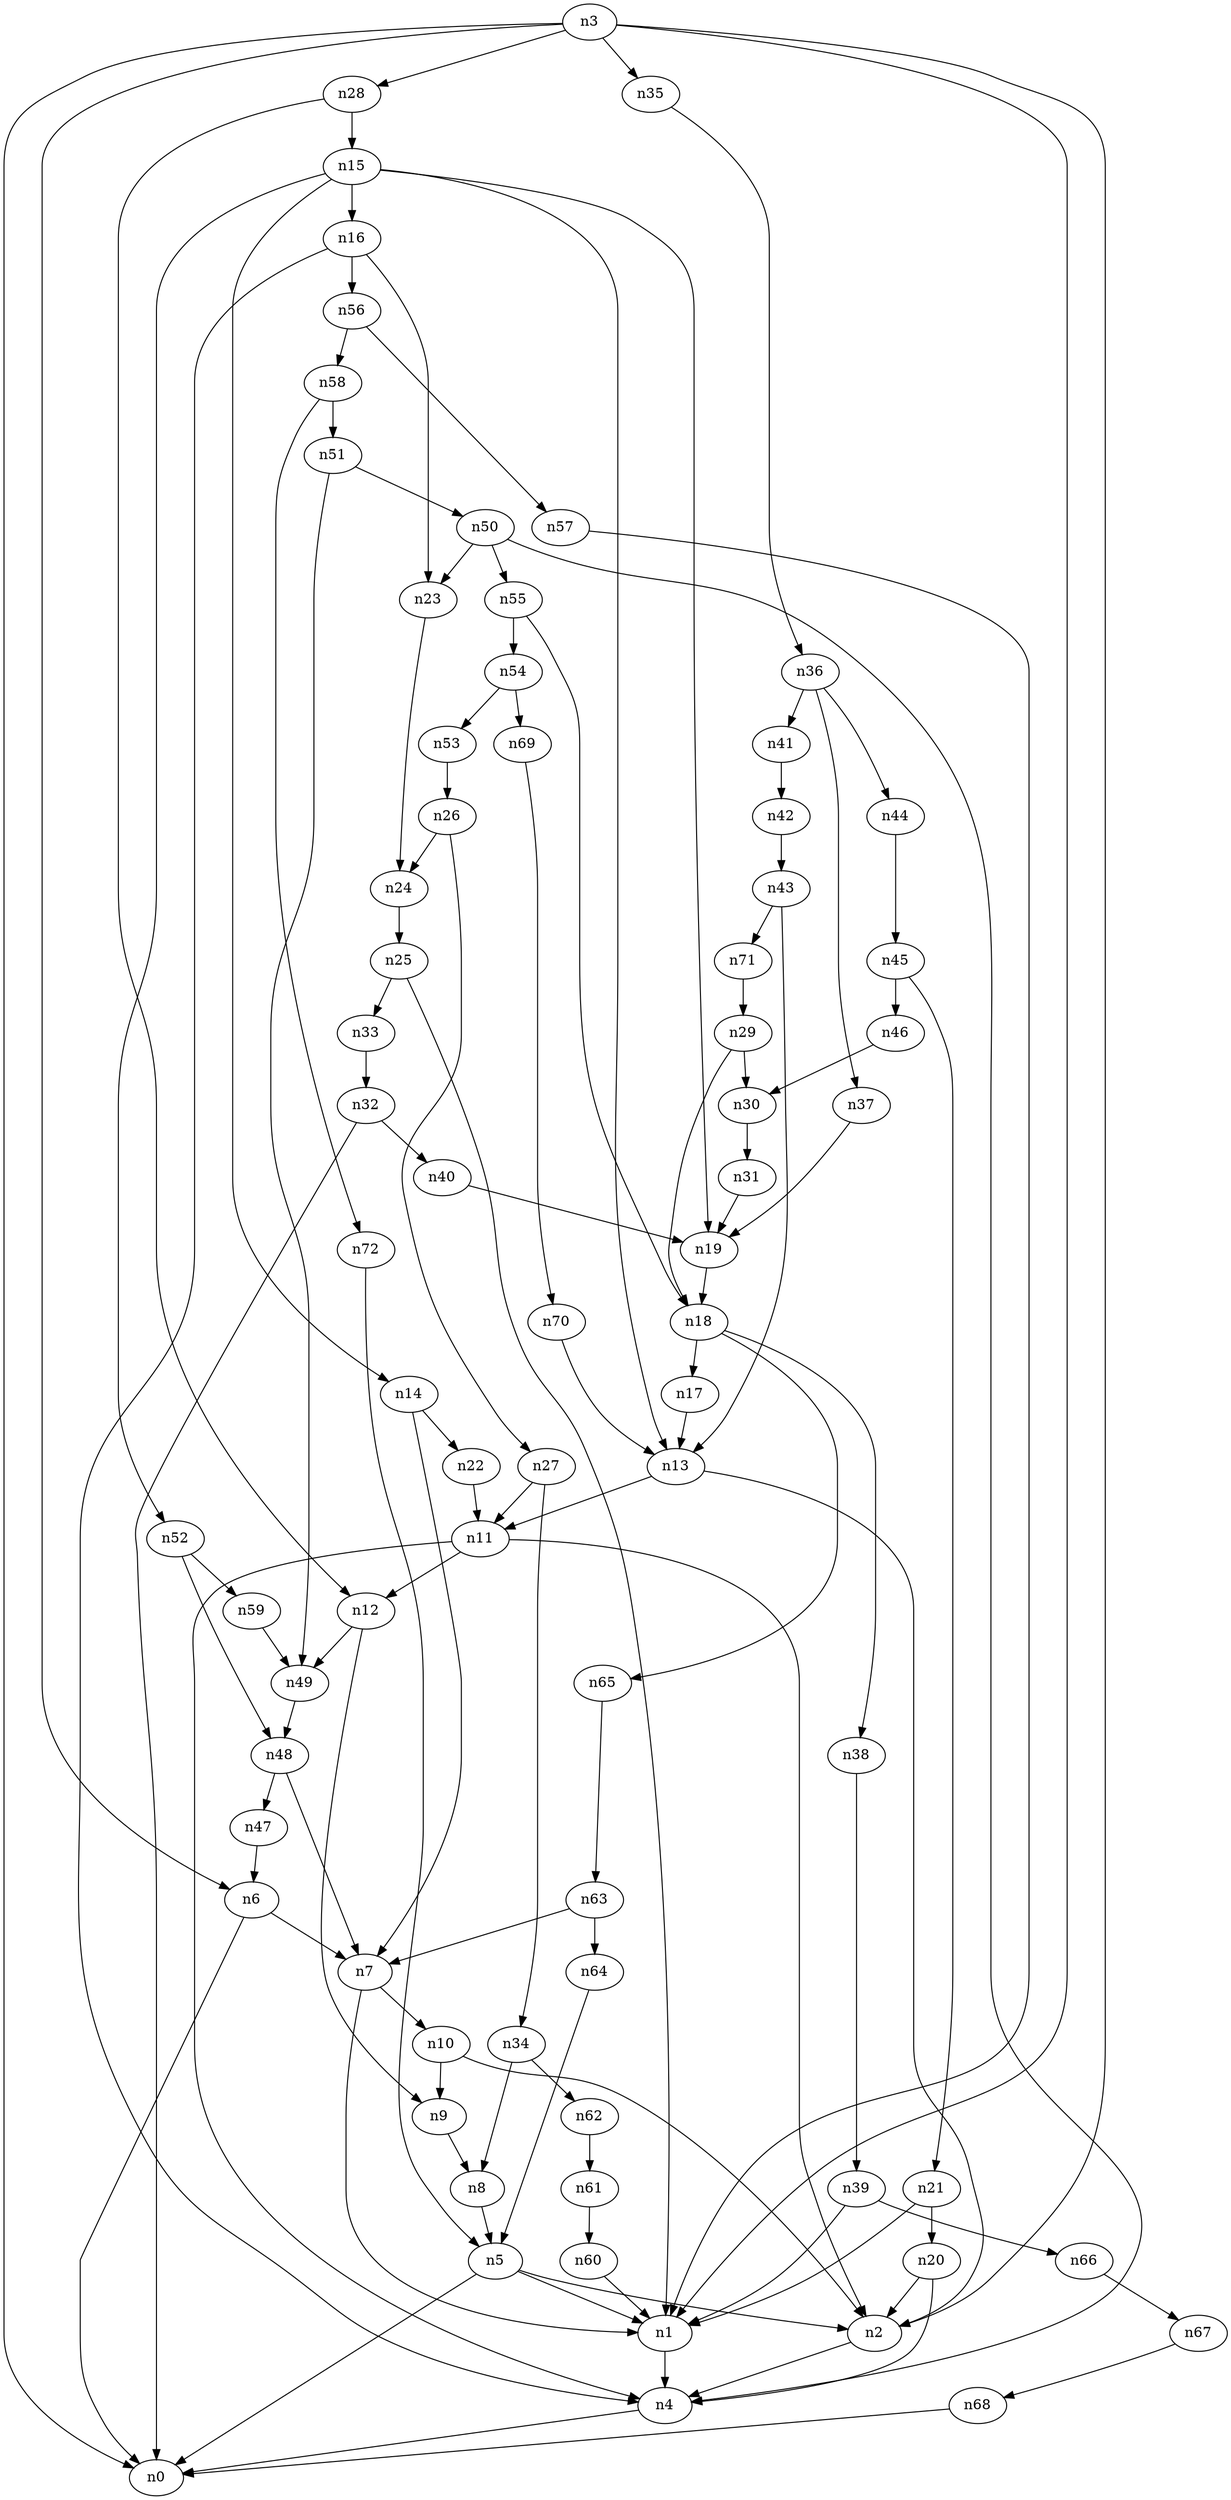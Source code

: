 digraph G {
	n1 -> n4	 [_graphml_id=e4];
	n2 -> n4	 [_graphml_id=e7];
	n3 -> n0	 [_graphml_id=e0];
	n3 -> n1	 [_graphml_id=e3];
	n3 -> n2	 [_graphml_id=e6];
	n3 -> n6	 [_graphml_id=e9];
	n3 -> n28	 [_graphml_id=e65];
	n3 -> n35	 [_graphml_id=e56];
	n4 -> n0	 [_graphml_id=e1];
	n5 -> n0	 [_graphml_id=e2];
	n5 -> n1	 [_graphml_id=e5];
	n5 -> n2	 [_graphml_id=e8];
	n6 -> n0	 [_graphml_id=e10];
	n6 -> n7	 [_graphml_id=e11];
	n7 -> n1	 [_graphml_id=e12];
	n7 -> n10	 [_graphml_id=e55];
	n8 -> n5	 [_graphml_id=e13];
	n9 -> n8	 [_graphml_id=e14];
	n10 -> n2	 [_graphml_id=e16];
	n10 -> n9	 [_graphml_id=e15];
	n11 -> n2	 [_graphml_id=e17];
	n11 -> n4	 [_graphml_id=e75];
	n11 -> n12	 [_graphml_id=e18];
	n12 -> n9	 [_graphml_id=e19];
	n12 -> n49	 [_graphml_id=e79];
	n13 -> n2	 [_graphml_id=e20];
	n13 -> n11	 [_graphml_id=e21];
	n14 -> n7	 [_graphml_id=e22];
	n14 -> n22	 [_graphml_id=e34];
	n15 -> n13	 [_graphml_id=e45];
	n15 -> n14	 [_graphml_id=e23];
	n15 -> n16	 [_graphml_id=e24];
	n15 -> n19	 [_graphml_id=e29];
	n15 -> n52	 [_graphml_id=e83];
	n16 -> n4	 [_graphml_id=e25];
	n16 -> n23	 [_graphml_id=e36];
	n16 -> n56	 [_graphml_id=e90];
	n17 -> n13	 [_graphml_id=e26];
	n18 -> n17	 [_graphml_id=e27];
	n18 -> n38	 [_graphml_id=e60];
	n18 -> n65	 [_graphml_id=e105];
	n19 -> n18	 [_graphml_id=e28];
	n20 -> n2	 [_graphml_id=e35];
	n20 -> n4	 [_graphml_id=e30];
	n21 -> n1	 [_graphml_id=e32];
	n21 -> n20	 [_graphml_id=e31];
	n22 -> n11	 [_graphml_id=e33];
	n23 -> n24	 [_graphml_id=e37];
	n24 -> n25	 [_graphml_id=e38];
	n25 -> n1	 [_graphml_id=e39];
	n25 -> n33	 [_graphml_id=e52];
	n26 -> n24	 [_graphml_id=e40];
	n26 -> n27	 [_graphml_id=e41];
	n27 -> n11	 [_graphml_id=e42];
	n27 -> n34	 [_graphml_id=e53];
	n28 -> n12	 [_graphml_id=e44];
	n28 -> n15	 [_graphml_id=e43];
	n29 -> n18	 [_graphml_id=e46];
	n29 -> n30	 [_graphml_id=e47];
	n30 -> n31	 [_graphml_id=e48];
	n31 -> n19	 [_graphml_id=e49];
	n32 -> n0	 [_graphml_id=e50];
	n32 -> n40	 [_graphml_id=e64];
	n33 -> n32	 [_graphml_id=e51];
	n34 -> n8	 [_graphml_id=e54];
	n34 -> n62	 [_graphml_id=e101];
	n35 -> n36	 [_graphml_id=e57];
	n36 -> n37	 [_graphml_id=e58];
	n36 -> n41	 [_graphml_id=e66];
	n36 -> n44	 [_graphml_id=e70];
	n37 -> n19	 [_graphml_id=e59];
	n38 -> n39	 [_graphml_id=e61];
	n39 -> n1	 [_graphml_id=e62];
	n39 -> n66	 [_graphml_id=e108];
	n40 -> n19	 [_graphml_id=e63];
	n41 -> n42	 [_graphml_id=e67];
	n42 -> n43	 [_graphml_id=e68];
	n43 -> n13	 [_graphml_id=e69];
	n43 -> n71	 [_graphml_id=e115];
	n44 -> n45	 [_graphml_id=e71];
	n45 -> n21	 [_graphml_id=e72];
	n45 -> n46	 [_graphml_id=e73];
	n46 -> n30	 [_graphml_id=e74];
	n47 -> n6	 [_graphml_id=e76];
	n48 -> n7	 [_graphml_id=e107];
	n48 -> n47	 [_graphml_id=e77];
	n49 -> n48	 [_graphml_id=e78];
	n50 -> n4	 [_graphml_id=e80];
	n50 -> n23	 [_graphml_id=e85];
	n50 -> n55	 [_graphml_id=e97];
	n51 -> n49	 [_graphml_id=e82];
	n51 -> n50	 [_graphml_id=e81];
	n52 -> n48	 [_graphml_id=e84];
	n52 -> n59	 [_graphml_id=e95];
	n53 -> n26	 [_graphml_id=e86];
	n54 -> n53	 [_graphml_id=e87];
	n54 -> n69	 [_graphml_id=e112];
	n55 -> n18	 [_graphml_id=e89];
	n55 -> n54	 [_graphml_id=e88];
	n56 -> n57	 [_graphml_id=e91];
	n56 -> n58	 [_graphml_id=e94];
	n57 -> n1	 [_graphml_id=e92];
	n58 -> n51	 [_graphml_id=e93];
	n58 -> n72	 [_graphml_id=e118];
	n59 -> n49	 [_graphml_id=e96];
	n60 -> n1	 [_graphml_id=e98];
	n61 -> n60	 [_graphml_id=e99];
	n62 -> n61	 [_graphml_id=e100];
	n63 -> n7	 [_graphml_id=e102];
	n63 -> n64	 [_graphml_id=e103];
	n64 -> n5	 [_graphml_id=e104];
	n65 -> n63	 [_graphml_id=e106];
	n66 -> n67	 [_graphml_id=e109];
	n67 -> n68	 [_graphml_id=e110];
	n68 -> n0	 [_graphml_id=e111];
	n69 -> n70	 [_graphml_id=e113];
	n70 -> n13	 [_graphml_id=e114];
	n71 -> n29	 [_graphml_id=e116];
	n72 -> n5	 [_graphml_id=e117];
}
